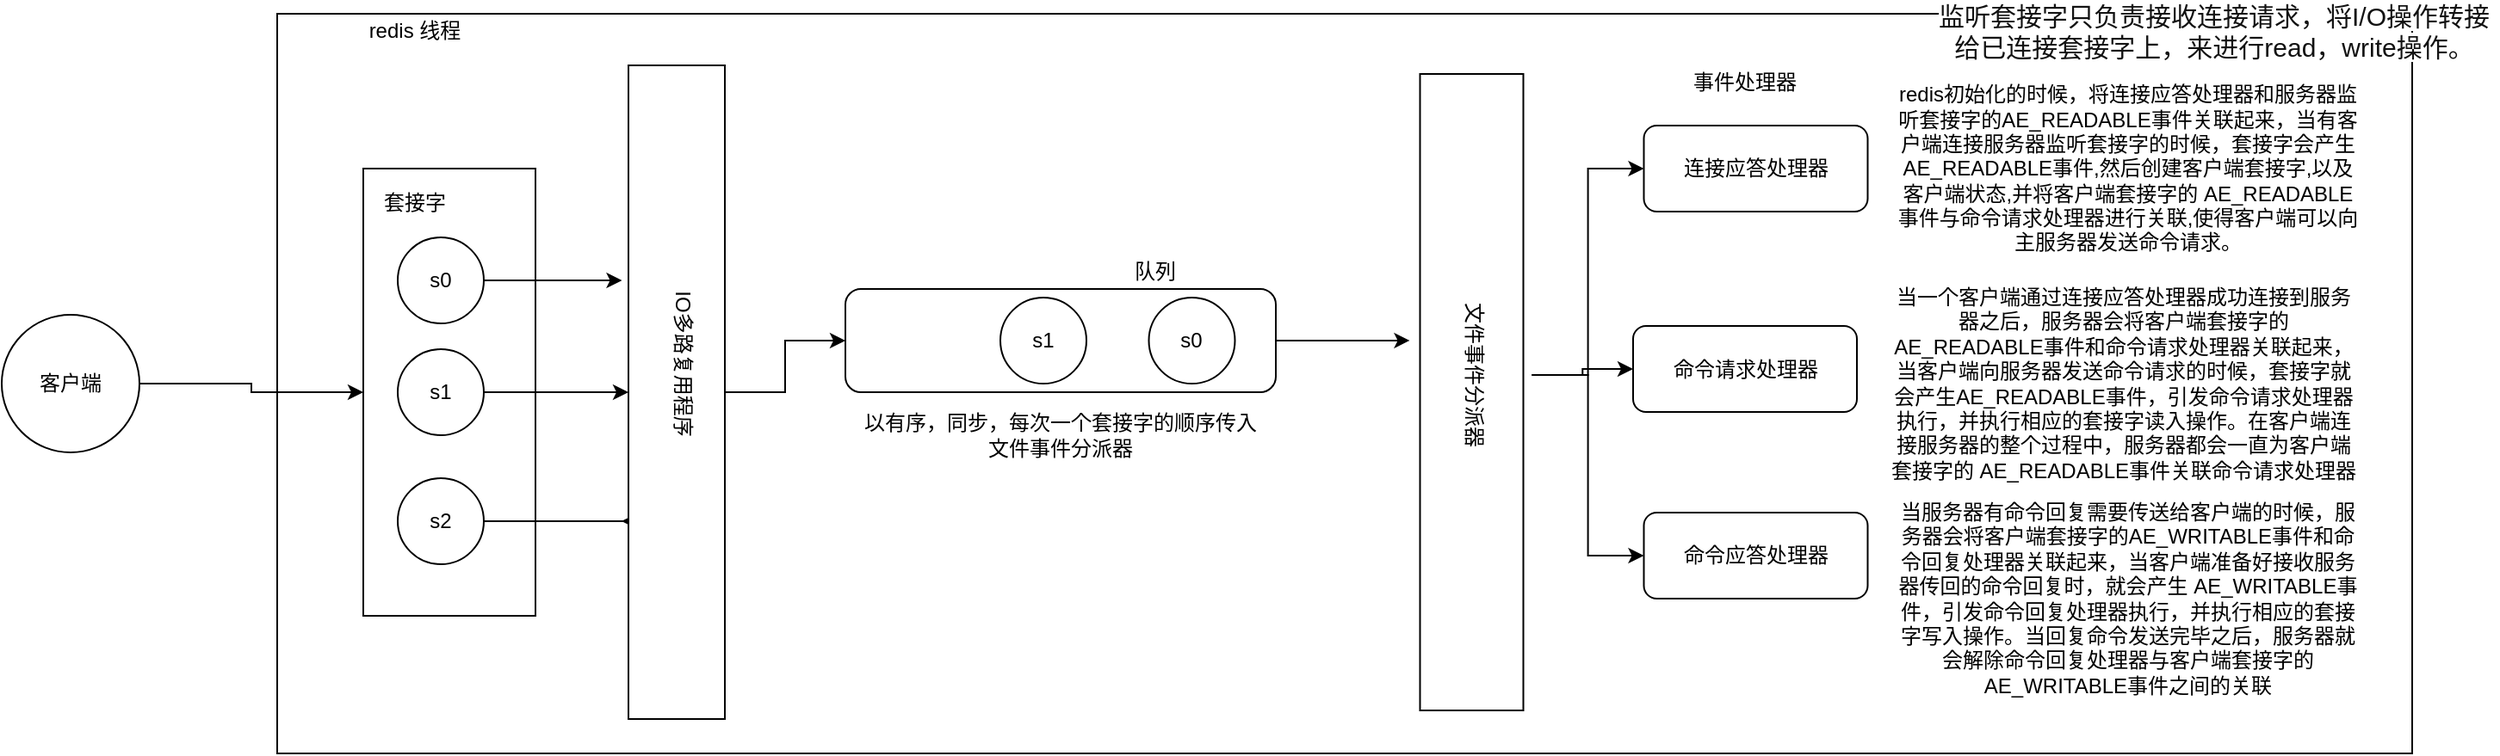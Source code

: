 <mxfile version="14.2.4" type="onedrive"><diagram id="JeClyTCo0hZSJ-nvO1DU" name="第 1 页"><mxGraphModel dx="2489" dy="762" grid="1" gridSize="10" guides="1" tooltips="1" connect="1" arrows="1" fold="1" page="1" pageScale="1" pageWidth="827" pageHeight="1169" math="0" shadow="0"><root><mxCell id="0"/><mxCell id="1" parent="0"/><mxCell id="__hio4jQBqh1zH5fN1J2-1" value="" style="rounded=0;whiteSpace=wrap;html=1;" vertex="1" parent="1"><mxGeometry x="150" y="180" width="1240" height="430" as="geometry"/></mxCell><mxCell id="__hio4jQBqh1zH5fN1J2-2" value="redis 线程" style="text;html=1;strokeColor=none;fillColor=none;align=center;verticalAlign=middle;whiteSpace=wrap;rounded=0;" vertex="1" parent="1"><mxGeometry x="200" y="180" width="60" height="20" as="geometry"/></mxCell><mxCell id="__hio4jQBqh1zH5fN1J2-3" value="" style="rounded=0;whiteSpace=wrap;html=1;direction=south;" vertex="1" parent="1"><mxGeometry x="200" y="270" width="100" height="260" as="geometry"/></mxCell><mxCell id="__hio4jQBqh1zH5fN1J2-4" value="套接字" style="text;html=1;strokeColor=none;fillColor=none;align=center;verticalAlign=middle;whiteSpace=wrap;rounded=0;" vertex="1" parent="1"><mxGeometry x="210" y="280" width="40" height="20" as="geometry"/></mxCell><mxCell id="__hio4jQBqh1zH5fN1J2-26" style="edgeStyle=orthogonalEdgeStyle;rounded=0;orthogonalLoop=1;jettySize=auto;html=1;exitX=1;exitY=0.5;exitDx=0;exitDy=0;entryX=0.329;entryY=1.067;entryDx=0;entryDy=0;entryPerimeter=0;" edge="1" parent="1" source="__hio4jQBqh1zH5fN1J2-5" target="__hio4jQBqh1zH5fN1J2-9"><mxGeometry relative="1" as="geometry"/></mxCell><mxCell id="__hio4jQBqh1zH5fN1J2-5" value="s0" style="ellipse;whiteSpace=wrap;html=1;aspect=fixed;" vertex="1" parent="1"><mxGeometry x="220" y="310" width="50" height="50" as="geometry"/></mxCell><mxCell id="__hio4jQBqh1zH5fN1J2-27" style="edgeStyle=orthogonalEdgeStyle;rounded=0;orthogonalLoop=1;jettySize=auto;html=1;exitX=1;exitY=0.5;exitDx=0;exitDy=0;entryX=0.5;entryY=1;entryDx=0;entryDy=0;" edge="1" parent="1" source="__hio4jQBqh1zH5fN1J2-7" target="__hio4jQBqh1zH5fN1J2-9"><mxGeometry relative="1" as="geometry"/></mxCell><mxCell id="__hio4jQBqh1zH5fN1J2-7" value="s1" style="ellipse;whiteSpace=wrap;html=1;aspect=fixed;" vertex="1" parent="1"><mxGeometry x="220" y="375" width="50" height="50" as="geometry"/></mxCell><mxCell id="__hio4jQBqh1zH5fN1J2-28" value="" style="edgeStyle=orthogonalEdgeStyle;rounded=0;orthogonalLoop=1;jettySize=auto;html=1;" edge="1" parent="1" source="__hio4jQBqh1zH5fN1J2-8"><mxGeometry relative="1" as="geometry"><mxPoint x="350" y="475" as="targetPoint"/><Array as="points"><mxPoint x="386" y="475"/></Array></mxGeometry></mxCell><mxCell id="__hio4jQBqh1zH5fN1J2-8" value="s2" style="ellipse;whiteSpace=wrap;html=1;aspect=fixed;" vertex="1" parent="1"><mxGeometry x="220" y="450" width="50" height="50" as="geometry"/></mxCell><mxCell id="__hio4jQBqh1zH5fN1J2-29" style="edgeStyle=orthogonalEdgeStyle;rounded=0;orthogonalLoop=1;jettySize=auto;html=1;" edge="1" parent="1" source="__hio4jQBqh1zH5fN1J2-9" target="__hio4jQBqh1zH5fN1J2-11"><mxGeometry relative="1" as="geometry"/></mxCell><mxCell id="__hio4jQBqh1zH5fN1J2-9" value="" style="rounded=0;whiteSpace=wrap;html=1;direction=south;" vertex="1" parent="1"><mxGeometry x="354" y="210" width="56" height="380" as="geometry"/></mxCell><mxCell id="__hio4jQBqh1zH5fN1J2-10" value="IO多路复用程序" style="text;html=1;strokeColor=none;fillColor=none;align=center;verticalAlign=middle;whiteSpace=wrap;rounded=0;rotation=90;" vertex="1" parent="1"><mxGeometry x="252.5" y="361.5" width="266" height="43" as="geometry"/></mxCell><mxCell id="__hio4jQBqh1zH5fN1J2-30" style="edgeStyle=orthogonalEdgeStyle;rounded=0;orthogonalLoop=1;jettySize=auto;html=1;exitX=1;exitY=0.5;exitDx=0;exitDy=0;entryX=0.431;entryY=1.052;entryDx=0;entryDy=0;entryPerimeter=0;" edge="1" parent="1" source="__hio4jQBqh1zH5fN1J2-11" target="__hio4jQBqh1zH5fN1J2-16"><mxGeometry relative="1" as="geometry"/></mxCell><mxCell id="__hio4jQBqh1zH5fN1J2-11" value="" style="rounded=1;whiteSpace=wrap;html=1;" vertex="1" parent="1"><mxGeometry x="480" y="340" width="250" height="60" as="geometry"/></mxCell><mxCell id="__hio4jQBqh1zH5fN1J2-12" value="队列" style="text;html=1;strokeColor=none;fillColor=none;align=center;verticalAlign=middle;whiteSpace=wrap;rounded=0;" vertex="1" parent="1"><mxGeometry x="640" y="320" width="40" height="20" as="geometry"/></mxCell><mxCell id="__hio4jQBqh1zH5fN1J2-15" value="" style="rounded=0;whiteSpace=wrap;html=1;direction=south;" vertex="1" parent="1"><mxGeometry x="813.75" y="215" width="60" height="370" as="geometry"/></mxCell><mxCell id="__hio4jQBqh1zH5fN1J2-31" style="edgeStyle=orthogonalEdgeStyle;rounded=0;orthogonalLoop=1;jettySize=auto;html=1;exitX=0.5;exitY=0;exitDx=0;exitDy=0;" edge="1" parent="1" source="__hio4jQBqh1zH5fN1J2-16" target="__hio4jQBqh1zH5fN1J2-17"><mxGeometry relative="1" as="geometry"/></mxCell><mxCell id="__hio4jQBqh1zH5fN1J2-32" style="edgeStyle=orthogonalEdgeStyle;rounded=0;orthogonalLoop=1;jettySize=auto;html=1;" edge="1" parent="1" source="__hio4jQBqh1zH5fN1J2-16" target="__hio4jQBqh1zH5fN1J2-20"><mxGeometry relative="1" as="geometry"/></mxCell><mxCell id="__hio4jQBqh1zH5fN1J2-33" style="edgeStyle=orthogonalEdgeStyle;rounded=0;orthogonalLoop=1;jettySize=auto;html=1;exitX=0.5;exitY=0;exitDx=0;exitDy=0;" edge="1" parent="1" source="__hio4jQBqh1zH5fN1J2-16" target="__hio4jQBqh1zH5fN1J2-21"><mxGeometry relative="1" as="geometry"/></mxCell><mxCell id="__hio4jQBqh1zH5fN1J2-16" value="文件事件分派器" style="text;html=1;strokeColor=none;fillColor=none;align=center;verticalAlign=middle;whiteSpace=wrap;rounded=0;rotation=90;" vertex="1" parent="1"><mxGeometry x="700" y="356.25" width="290" height="67.5" as="geometry"/></mxCell><mxCell id="__hio4jQBqh1zH5fN1J2-17" value="连接应答处理器" style="rounded=1;whiteSpace=wrap;html=1;" vertex="1" parent="1"><mxGeometry x="943.75" y="245" width="130" height="50" as="geometry"/></mxCell><mxCell id="__hio4jQBqh1zH5fN1J2-18" value="事件处理器" style="text;html=1;strokeColor=none;fillColor=none;align=center;verticalAlign=middle;whiteSpace=wrap;rounded=0;" vertex="1" parent="1"><mxGeometry x="970" y="210" width="65" height="20" as="geometry"/></mxCell><mxCell id="__hio4jQBqh1zH5fN1J2-20" value="命令请求处理器" style="rounded=1;whiteSpace=wrap;html=1;" vertex="1" parent="1"><mxGeometry x="937.5" y="361.5" width="130" height="50" as="geometry"/></mxCell><mxCell id="__hio4jQBqh1zH5fN1J2-21" value="命令应答处理器" style="rounded=1;whiteSpace=wrap;html=1;" vertex="1" parent="1"><mxGeometry x="943.75" y="470" width="130" height="50" as="geometry"/></mxCell><mxCell id="__hio4jQBqh1zH5fN1J2-23" value="s0" style="ellipse;whiteSpace=wrap;html=1;aspect=fixed;" vertex="1" parent="1"><mxGeometry x="656.25" y="345" width="50" height="50" as="geometry"/></mxCell><mxCell id="__hio4jQBqh1zH5fN1J2-25" value="s1" style="ellipse;whiteSpace=wrap;html=1;aspect=fixed;" vertex="1" parent="1"><mxGeometry x="570" y="345" width="50" height="50" as="geometry"/></mxCell><mxCell id="__hio4jQBqh1zH5fN1J2-35" value="以有序，同步，每次一个套接字的顺序传入文件事件分派器" style="text;html=1;strokeColor=none;fillColor=none;align=center;verticalAlign=middle;whiteSpace=wrap;rounded=0;" vertex="1" parent="1"><mxGeometry x="490" y="415" width="230" height="20" as="geometry"/></mxCell><mxCell id="__hio4jQBqh1zH5fN1J2-36" value="redis初始化的时候，将连接应答处理器和服务器监听套接字的AE_READABLE事件关联起来，当有客户端连接服务器监听套接字的时候，套接字会产生AE_READABLE事件,然后创建客户端套接字,以及客户端状态,并将客户端套接字的 AE_READABLE事件与命令请求处理器进行关联,使得客户端可以向主服务器发送命令请求。" style="text;html=1;strokeColor=none;fillColor=none;align=center;verticalAlign=middle;whiteSpace=wrap;rounded=0;" vertex="1" parent="1"><mxGeometry x="1090" y="260" width="270" height="20" as="geometry"/></mxCell><mxCell id="__hio4jQBqh1zH5fN1J2-37" value="&lt;span style=&quot;color: rgb(18 , 18 , 18) ; font-family: , &amp;#34;blinkmacsystemfont&amp;#34; , &amp;#34;helvetica neue&amp;#34; , &amp;#34;pingfang sc&amp;#34; , &amp;#34;microsoft yahei&amp;#34; , &amp;#34;source han sans sc&amp;#34; , &amp;#34;noto sans cjk sc&amp;#34; , &amp;#34;wenquanyi micro hei&amp;#34; , sans-serif ; font-size: 15px ; background-color: rgb(255 , 255 , 255)&quot;&gt;监听套接字只负责接收连接请求，将I/O操作转接给已连接套接字上，来进行read，write操作。&lt;/span&gt;" style="text;html=1;strokeColor=none;fillColor=none;align=center;verticalAlign=middle;whiteSpace=wrap;rounded=0;" vertex="1" parent="1"><mxGeometry x="1110" y="180" width="330" height="20" as="geometry"/></mxCell><mxCell id="__hio4jQBqh1zH5fN1J2-39" style="edgeStyle=orthogonalEdgeStyle;rounded=0;orthogonalLoop=1;jettySize=auto;html=1;" edge="1" parent="1" source="__hio4jQBqh1zH5fN1J2-38" target="__hio4jQBqh1zH5fN1J2-3"><mxGeometry relative="1" as="geometry"/></mxCell><mxCell id="__hio4jQBqh1zH5fN1J2-38" value="客户端&lt;br&gt;" style="ellipse;whiteSpace=wrap;html=1;aspect=fixed;" vertex="1" parent="1"><mxGeometry x="-10" y="355" width="80" height="80" as="geometry"/></mxCell><mxCell id="__hio4jQBqh1zH5fN1J2-40" value="当一个客户端通过连接应答处理器成功连接到服务器之后，服务器会将客户端套接字的 AE_READABLE事件和命令请求处理器关联起来，当客户端向服务器发送命令请求的时候，套接字就会产生AE_READABLE事件，引发命令请求处理器执行，并执行相应的套接字读入操作。在客户端连接服务器的整个过程中，服务器都会一直为客户端套接字的 AE_READABLE事件关联命令请求处理器" style="text;html=1;strokeColor=none;fillColor=none;align=center;verticalAlign=middle;whiteSpace=wrap;rounded=0;" vertex="1" parent="1"><mxGeometry x="1085" y="384.5" width="275" height="20" as="geometry"/></mxCell><mxCell id="__hio4jQBqh1zH5fN1J2-41" value="当服务器有命令回复需要传送给客户端的时候，服务器会将客户端套接字的AE_WRITABLE事件和命令回复处理器关联起来，当客户端准备好接收服务器传回的命令回复时，就会产生 AE_WRITABLE事件，引发命令回复处理器执行，并执行相应的套接字写入操作。当回复命令发送完毕之后，服务器就会解除命令回复处理器与客户端套接字的AE_WRITABLE事件之间的关联" style="text;html=1;strokeColor=none;fillColor=none;align=center;verticalAlign=middle;whiteSpace=wrap;rounded=0;" vertex="1" parent="1"><mxGeometry x="1090" y="510" width="270" height="20" as="geometry"/></mxCell></root></mxGraphModel></diagram></mxfile>